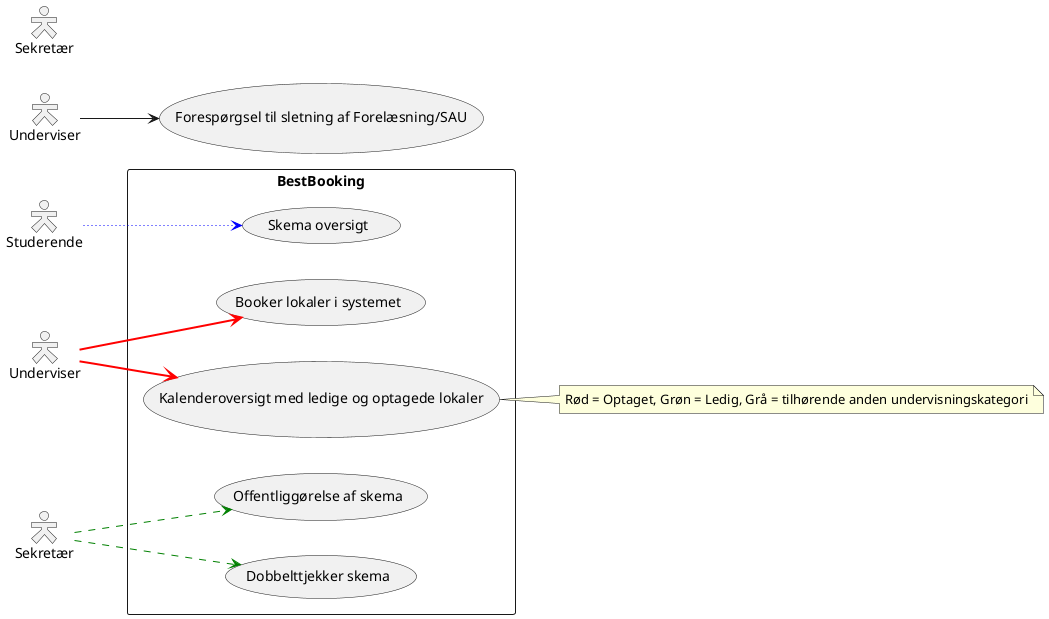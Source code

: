 @startuml
'https://plantuml.com/use-case-diagram
skinparam actorStyle Hollow
skinparam packageStyle rectangle
left to right direction
actor Studerende as stu
actor Underviser as und
actor Sekretær as sek
rectangle BestBooking {
    usecase "Booker lokaler i systemet" as UC1
    usecase "Skema oversigt" as UC2
    usecase "Kalenderoversigt med ledige og optagede lokaler" as UC3
    usecase "Dobbelttjekker skema" as UC4
    usecase "Offentliggørelse af skema" as UC5
}
note right of UC3 : Rød = Optaget, Grøn = Ledig, Grå = tilhørende anden undervisningskategori

actor Underviser as u
actor Sekretær as b
    usecase "Forespørgsel til sletning af Forelæsning/SAU" as u2

u --> (u2)



stu --> (UC2) #blue;line.dotted;text:blue
und --> (UC3) #line:red;line.bold;text:red
und --> (UC1) #line:red;line.bold;text:red
sek --> (UC4) #green;line.dashed;text:green
sek --> (UC5) #green;line.dashed;text:green



@enduml